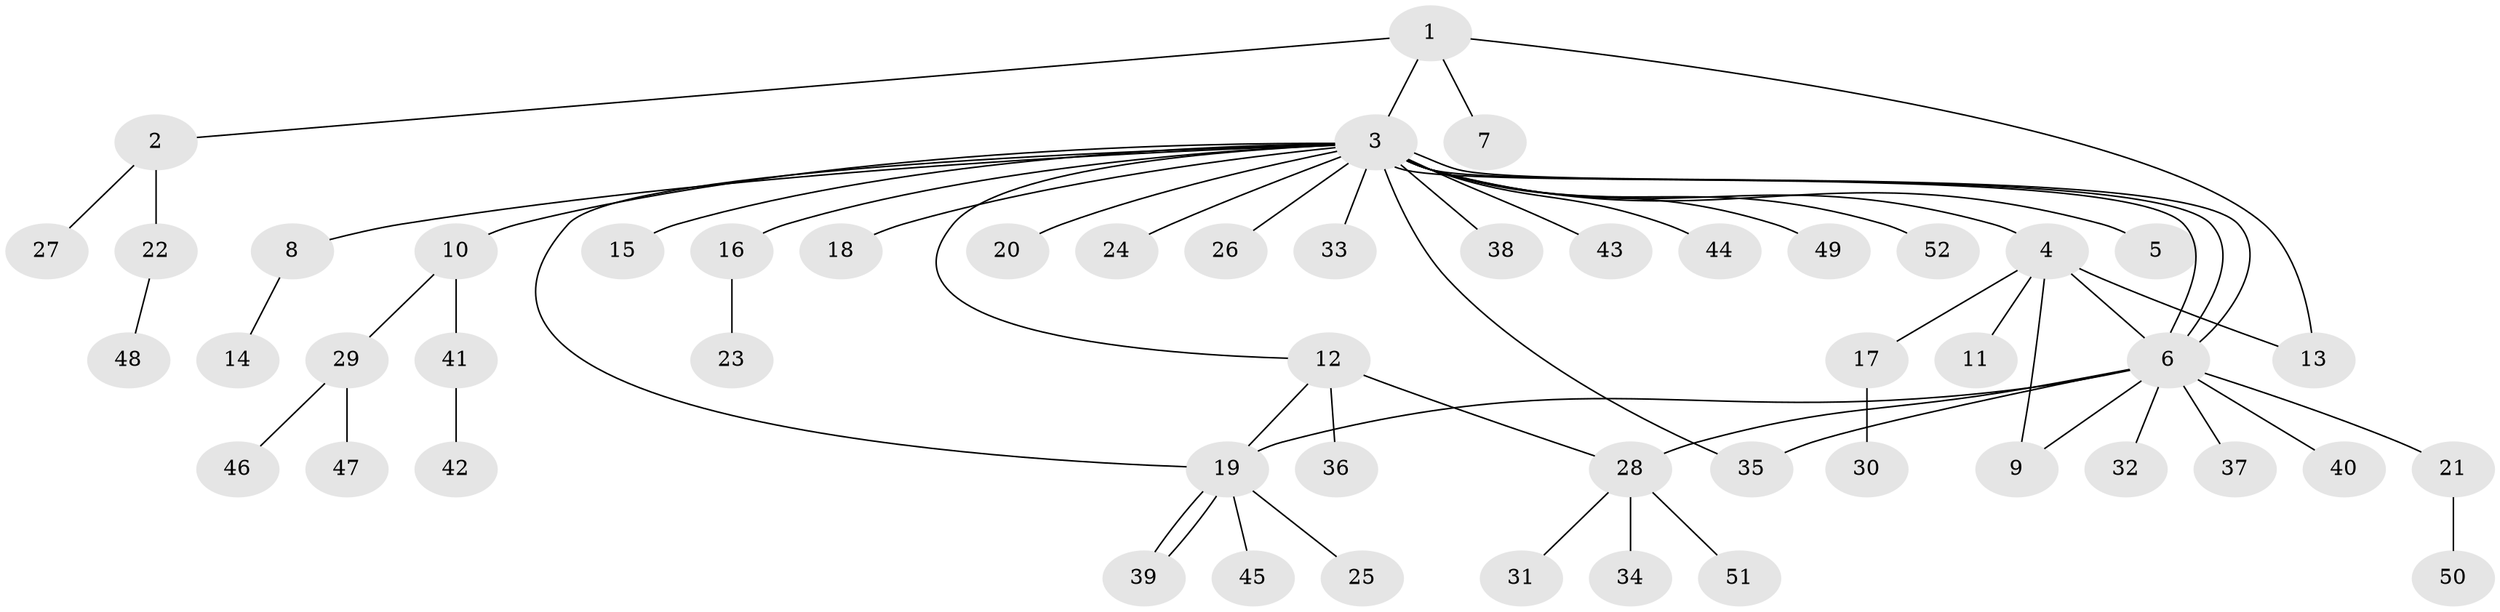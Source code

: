 // Generated by graph-tools (version 1.1) at 2025/49/03/09/25 03:49:57]
// undirected, 52 vertices, 61 edges
graph export_dot {
graph [start="1"]
  node [color=gray90,style=filled];
  1;
  2;
  3;
  4;
  5;
  6;
  7;
  8;
  9;
  10;
  11;
  12;
  13;
  14;
  15;
  16;
  17;
  18;
  19;
  20;
  21;
  22;
  23;
  24;
  25;
  26;
  27;
  28;
  29;
  30;
  31;
  32;
  33;
  34;
  35;
  36;
  37;
  38;
  39;
  40;
  41;
  42;
  43;
  44;
  45;
  46;
  47;
  48;
  49;
  50;
  51;
  52;
  1 -- 2;
  1 -- 3;
  1 -- 7;
  1 -- 13;
  2 -- 22;
  2 -- 27;
  3 -- 4;
  3 -- 5;
  3 -- 6;
  3 -- 6;
  3 -- 6;
  3 -- 8;
  3 -- 10;
  3 -- 12;
  3 -- 15;
  3 -- 16;
  3 -- 18;
  3 -- 19;
  3 -- 20;
  3 -- 24;
  3 -- 26;
  3 -- 33;
  3 -- 35;
  3 -- 38;
  3 -- 43;
  3 -- 44;
  3 -- 49;
  3 -- 52;
  4 -- 6;
  4 -- 9;
  4 -- 11;
  4 -- 13;
  4 -- 17;
  6 -- 9;
  6 -- 19;
  6 -- 21;
  6 -- 28;
  6 -- 32;
  6 -- 35;
  6 -- 37;
  6 -- 40;
  8 -- 14;
  10 -- 29;
  10 -- 41;
  12 -- 19;
  12 -- 28;
  12 -- 36;
  16 -- 23;
  17 -- 30;
  19 -- 25;
  19 -- 39;
  19 -- 39;
  19 -- 45;
  21 -- 50;
  22 -- 48;
  28 -- 31;
  28 -- 34;
  28 -- 51;
  29 -- 46;
  29 -- 47;
  41 -- 42;
}
